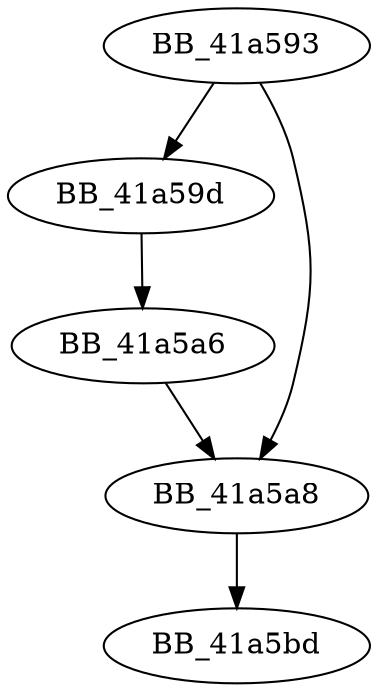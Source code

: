 DiGraph ___crtLCMapStringW{
BB_41a593->BB_41a59d
BB_41a593->BB_41a5a8
BB_41a59d->BB_41a5a6
BB_41a5a6->BB_41a5a8
BB_41a5a8->BB_41a5bd
}
